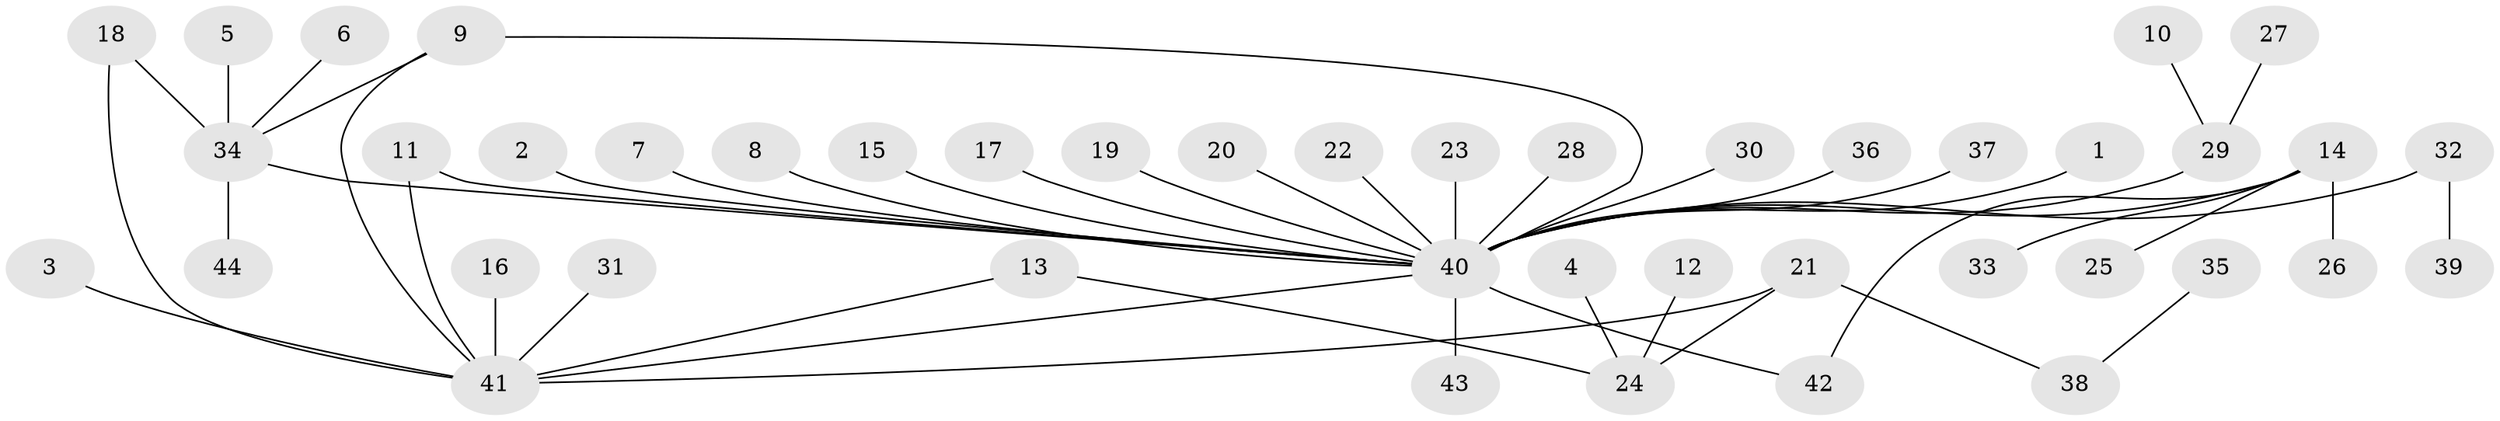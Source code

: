 // original degree distribution, {1: 0.6136363636363636, 27: 0.011363636363636364, 4: 0.045454545454545456, 2: 0.1590909090909091, 9: 0.011363636363636364, 12: 0.011363636363636364, 3: 0.125, 5: 0.011363636363636364, 6: 0.011363636363636364}
// Generated by graph-tools (version 1.1) at 2025/49/03/09/25 03:49:48]
// undirected, 44 vertices, 49 edges
graph export_dot {
graph [start="1"]
  node [color=gray90,style=filled];
  1;
  2;
  3;
  4;
  5;
  6;
  7;
  8;
  9;
  10;
  11;
  12;
  13;
  14;
  15;
  16;
  17;
  18;
  19;
  20;
  21;
  22;
  23;
  24;
  25;
  26;
  27;
  28;
  29;
  30;
  31;
  32;
  33;
  34;
  35;
  36;
  37;
  38;
  39;
  40;
  41;
  42;
  43;
  44;
  1 -- 40 [weight=1.0];
  2 -- 40 [weight=1.0];
  3 -- 41 [weight=1.0];
  4 -- 24 [weight=1.0];
  5 -- 34 [weight=1.0];
  6 -- 34 [weight=1.0];
  7 -- 40 [weight=1.0];
  8 -- 40 [weight=1.0];
  9 -- 34 [weight=1.0];
  9 -- 40 [weight=1.0];
  9 -- 41 [weight=1.0];
  10 -- 29 [weight=1.0];
  11 -- 40 [weight=1.0];
  11 -- 41 [weight=1.0];
  12 -- 24 [weight=1.0];
  13 -- 24 [weight=1.0];
  13 -- 41 [weight=1.0];
  14 -- 25 [weight=1.0];
  14 -- 26 [weight=1.0];
  14 -- 33 [weight=1.0];
  14 -- 40 [weight=2.0];
  14 -- 42 [weight=1.0];
  15 -- 40 [weight=1.0];
  16 -- 41 [weight=1.0];
  17 -- 40 [weight=1.0];
  18 -- 34 [weight=1.0];
  18 -- 41 [weight=1.0];
  19 -- 40 [weight=1.0];
  20 -- 40 [weight=1.0];
  21 -- 24 [weight=1.0];
  21 -- 38 [weight=1.0];
  21 -- 41 [weight=1.0];
  22 -- 40 [weight=1.0];
  23 -- 40 [weight=1.0];
  27 -- 29 [weight=1.0];
  28 -- 40 [weight=1.0];
  29 -- 40 [weight=2.0];
  30 -- 40 [weight=1.0];
  31 -- 41 [weight=1.0];
  32 -- 39 [weight=1.0];
  32 -- 40 [weight=1.0];
  34 -- 40 [weight=1.0];
  34 -- 44 [weight=1.0];
  35 -- 38 [weight=1.0];
  36 -- 40 [weight=1.0];
  37 -- 40 [weight=1.0];
  40 -- 41 [weight=1.0];
  40 -- 42 [weight=1.0];
  40 -- 43 [weight=1.0];
}
